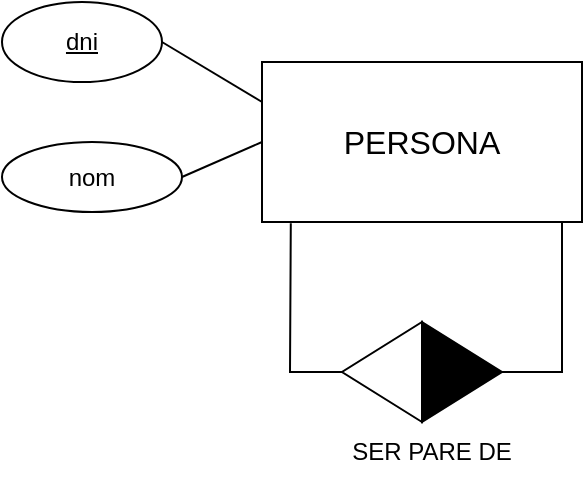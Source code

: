 <mxfile version="20.6.2" type="device"><diagram id="C5RBs43oDa-KdzZeNtuy" name="Page-1"><mxGraphModel dx="439" dy="310" grid="1" gridSize="10" guides="1" tooltips="1" connect="1" arrows="1" fold="1" page="1" pageScale="1" pageWidth="827" pageHeight="1169" math="0" shadow="0"><root><mxCell id="WIyWlLk6GJQsqaUBKTNV-0"/><mxCell id="WIyWlLk6GJQsqaUBKTNV-1" parent="WIyWlLk6GJQsqaUBKTNV-0"/><mxCell id="EDigXnaChbFZgmlL9utv-0" value="&lt;font style=&quot;font-size: 16px;&quot;&gt;PERSONA&lt;/font&gt;" style="rounded=0;whiteSpace=wrap;html=1;" parent="WIyWlLk6GJQsqaUBKTNV-1" vertex="1"><mxGeometry x="280" y="160" width="160" height="80" as="geometry"/></mxCell><mxCell id="EDigXnaChbFZgmlL9utv-1" value="" style="endArrow=none;html=1;rounded=0;entryX=0.09;entryY=1.008;entryDx=0;entryDy=0;entryPerimeter=0;exitX=1;exitY=0.5;exitDx=0;exitDy=0;" parent="WIyWlLk6GJQsqaUBKTNV-1" target="EDigXnaChbFZgmlL9utv-0" edge="1" source="EDigXnaChbFZgmlL9utv-10"><mxGeometry width="50" height="50" relative="1" as="geometry"><mxPoint x="294" y="320" as="sourcePoint"/><mxPoint x="440" y="290" as="targetPoint"/><Array as="points"><mxPoint x="294" y="315"/></Array></mxGeometry></mxCell><mxCell id="EDigXnaChbFZgmlL9utv-2" value="" style="endArrow=none;html=1;rounded=0;entryX=1;entryY=0.5;entryDx=0;entryDy=0;" parent="WIyWlLk6GJQsqaUBKTNV-1" edge="1" target="EDigXnaChbFZgmlL9utv-8"><mxGeometry width="50" height="50" relative="1" as="geometry"><mxPoint x="430" y="240" as="sourcePoint"/><mxPoint x="430" y="320" as="targetPoint"/><Array as="points"><mxPoint x="430" y="315"/></Array></mxGeometry></mxCell><mxCell id="EDigXnaChbFZgmlL9utv-8" value="" style="triangle;whiteSpace=wrap;html=1;fillColor=#000000;" parent="WIyWlLk6GJQsqaUBKTNV-1" vertex="1"><mxGeometry x="360" y="290" width="40" height="50" as="geometry"/></mxCell><mxCell id="EDigXnaChbFZgmlL9utv-11" value="" style="endArrow=none;html=1;rounded=0;" parent="WIyWlLk6GJQsqaUBKTNV-1" target="EDigXnaChbFZgmlL9utv-10" edge="1"><mxGeometry width="50" height="50" relative="1" as="geometry"><mxPoint x="340" y="320" as="sourcePoint"/><mxPoint x="300" y="320" as="targetPoint"/></mxGeometry></mxCell><mxCell id="EDigXnaChbFZgmlL9utv-10" value="" style="triangle;whiteSpace=wrap;html=1;rotation=-180;" parent="WIyWlLk6GJQsqaUBKTNV-1" vertex="1"><mxGeometry x="320" y="290" width="40" height="50" as="geometry"/></mxCell><mxCell id="EDigXnaChbFZgmlL9utv-12" value="SER PARE DE" style="text;html=1;strokeColor=none;fillColor=none;align=center;verticalAlign=middle;whiteSpace=wrap;rounded=0;" parent="WIyWlLk6GJQsqaUBKTNV-1" vertex="1"><mxGeometry x="320" y="340" width="90" height="30" as="geometry"/></mxCell><mxCell id="CgplSe74qQ0kjkgPdulo-0" value="" style="endArrow=none;html=1;rounded=0;entryX=0;entryY=0.25;entryDx=0;entryDy=0;exitX=1;exitY=0.5;exitDx=0;exitDy=0;" parent="WIyWlLk6GJQsqaUBKTNV-1" target="EDigXnaChbFZgmlL9utv-0" edge="1" source="CgplSe74qQ0kjkgPdulo-5"><mxGeometry width="50" height="50" relative="1" as="geometry"><mxPoint x="230" y="170" as="sourcePoint"/><mxPoint x="440" y="290" as="targetPoint"/></mxGeometry></mxCell><mxCell id="CgplSe74qQ0kjkgPdulo-2" value="" style="endArrow=none;html=1;rounded=0;exitX=0;exitY=0.5;exitDx=0;exitDy=0;entryX=0.5;entryY=0;entryDx=0;entryDy=0;" parent="WIyWlLk6GJQsqaUBKTNV-1" source="EDigXnaChbFZgmlL9utv-0" edge="1" target="CgplSe74qQ0kjkgPdulo-3"><mxGeometry width="50" height="50" relative="1" as="geometry"><mxPoint x="390" y="340" as="sourcePoint"/><mxPoint x="240" y="220" as="targetPoint"/></mxGeometry></mxCell><mxCell id="CgplSe74qQ0kjkgPdulo-3" value="nom" style="ellipse;whiteSpace=wrap;html=1;direction=south;" parent="WIyWlLk6GJQsqaUBKTNV-1" vertex="1"><mxGeometry x="150" y="200" width="90" height="35" as="geometry"/></mxCell><mxCell id="CgplSe74qQ0kjkgPdulo-5" value="&lt;u&gt;dni&lt;/u&gt;" style="ellipse;whiteSpace=wrap;html=1;" parent="WIyWlLk6GJQsqaUBKTNV-1" vertex="1"><mxGeometry x="150" y="130" width="80" height="40" as="geometry"/></mxCell></root></mxGraphModel></diagram></mxfile>
